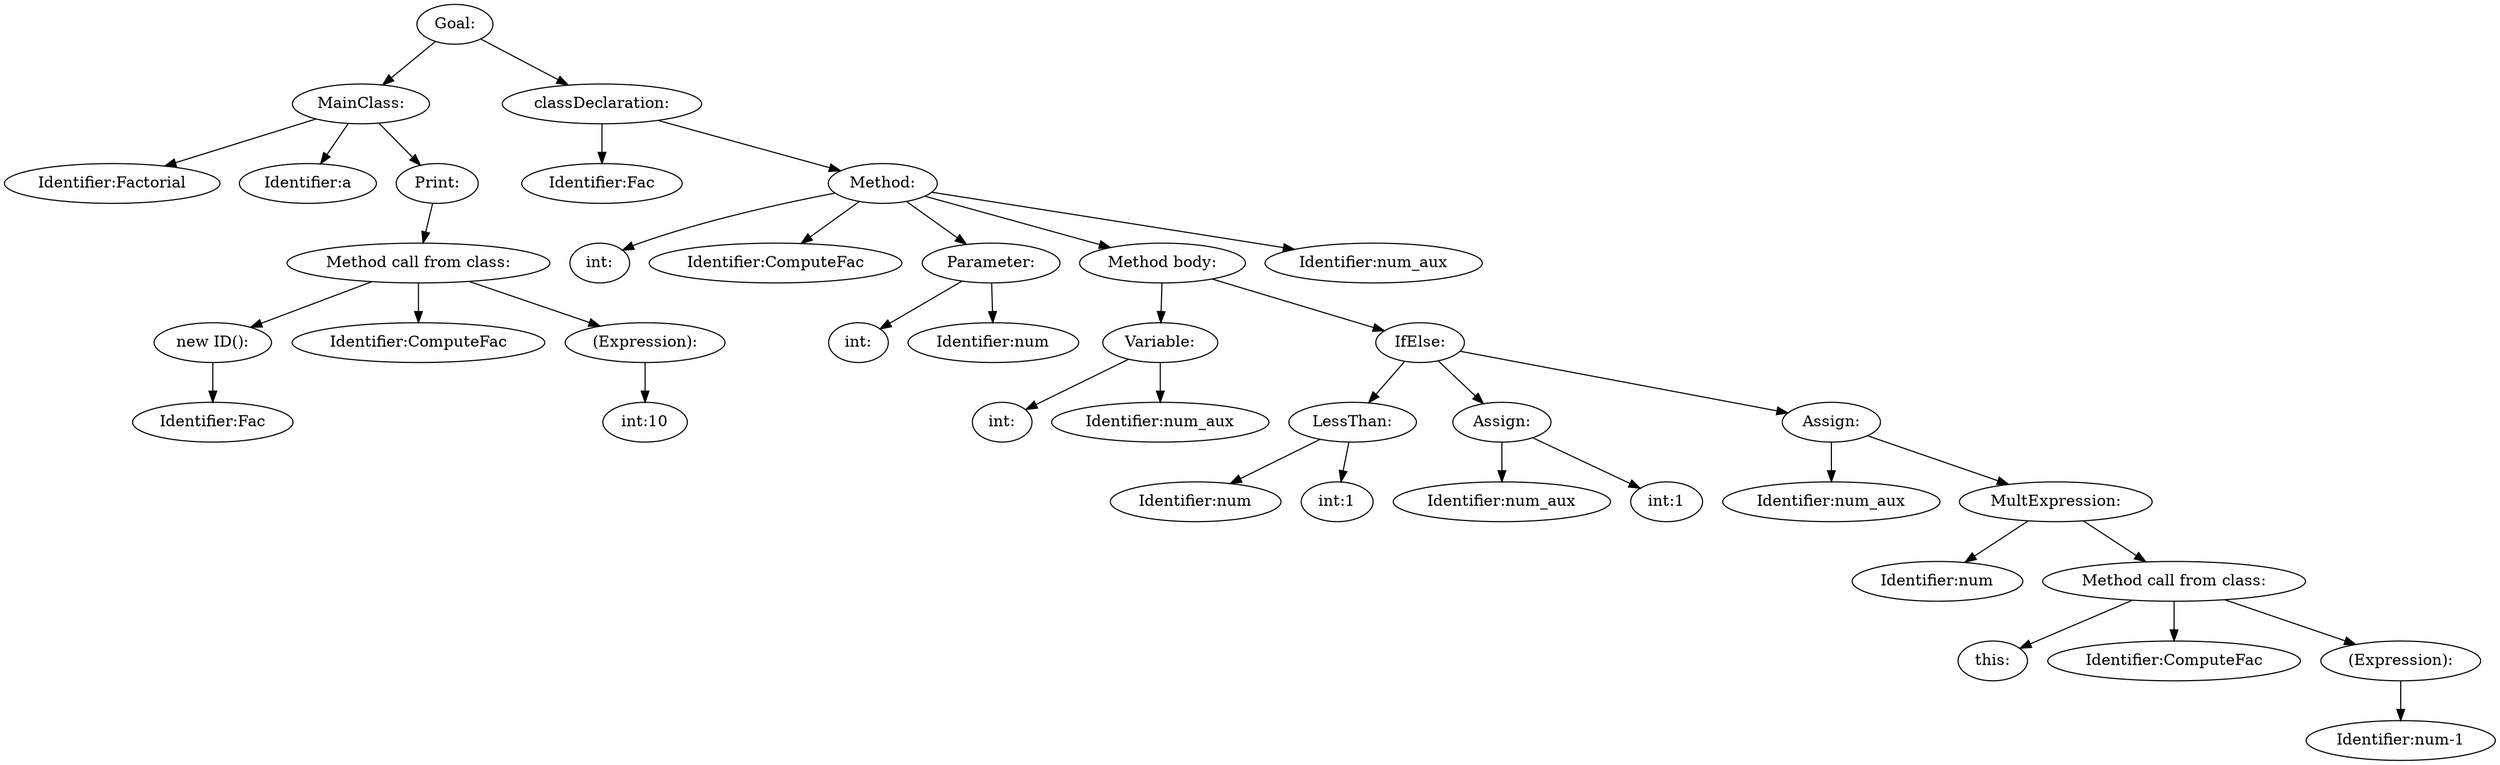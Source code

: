 digraph {
n0 [label="Goal:"];
n1 [label="MainClass:"];
n2 [label="Identifier:Factorial"];
n1 -> n2
n3 [label="Identifier:a"];
n1 -> n3
n4 [label="Print:"];
n5 [label="Method call from class:"];
n6 [label="new ID():"];
n7 [label="Identifier:Fac"];
n6 -> n7
n5 -> n6
n8 [label="Identifier:ComputeFac"];
n5 -> n8
n9 [label="(Expression):"];
n10 [label="int:10"];
n9 -> n10
n5 -> n9
n4 -> n5
n1 -> n4
n0 -> n1
n11 [label="classDeclaration:"];
n12 [label="Identifier:Fac"];
n11 -> n12
n13 [label="Method:"];
n14 [label="int:"];
n13 -> n14
n15 [label="Identifier:ComputeFac"];
n13 -> n15
n16 [label="Parameter:"];
n17 [label="int:"];
n16 -> n17
n18 [label="Identifier:num"];
n16 -> n18
n13 -> n16
n19 [label="Method body:"];
n20 [label="Variable:"];
n21 [label="int:"];
n20 -> n21
n22 [label="Identifier:num_aux"];
n20 -> n22
n19 -> n20
n23 [label="IfElse:"];
n24 [label="LessThan:"];
n25 [label="Identifier:num"];
n24 -> n25
n26 [label="int:1"];
n24 -> n26
n23 -> n24
n27 [label="Assign:"];
n28 [label="Identifier:num_aux"];
n27 -> n28
n29 [label="int:1"];
n27 -> n29
n23 -> n27
n30 [label="Assign:"];
n31 [label="Identifier:num_aux"];
n30 -> n31
n32 [label="MultExpression:"];
n33 [label="Identifier:num"];
n32 -> n33
n34 [label="Method call from class:"];
n35 [label="this:"];
n34 -> n35
n36 [label="Identifier:ComputeFac"];
n34 -> n36
n37 [label="(Expression):"];
n38 [label="Identifier:num-1"];
n37 -> n38
n34 -> n37
n32 -> n34
n30 -> n32
n23 -> n30
n19 -> n23
n13 -> n19
n39 [label="Identifier:num_aux"];
n13 -> n39
n11 -> n13
n0 -> n11
}
